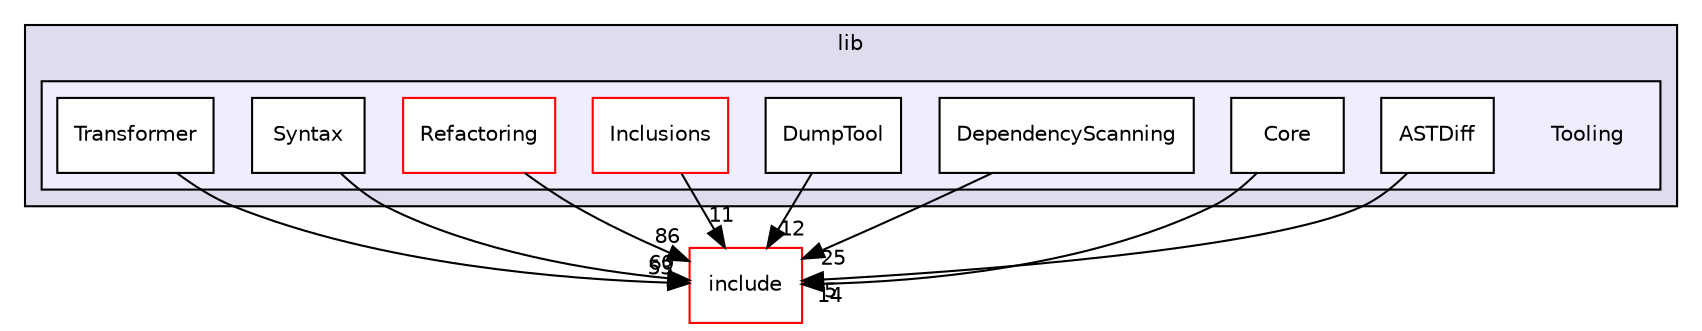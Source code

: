 digraph "lib/Tooling" {
  bgcolor=transparent;
  compound=true
  node [ fontsize="10", fontname="Helvetica"];
  edge [ labelfontsize="10", labelfontname="Helvetica"];
  subgraph clusterdir_97aefd0d527b934f1d99a682da8fe6a9 {
    graph [ bgcolor="#ddddee", pencolor="black", label="lib" fontname="Helvetica", fontsize="10", URL="dir_97aefd0d527b934f1d99a682da8fe6a9.html"]
  subgraph clusterdir_c4270fa7a06cd7372c7af2452fb3367e {
    graph [ bgcolor="#eeeeff", pencolor="black", label="" URL="dir_c4270fa7a06cd7372c7af2452fb3367e.html"];
    dir_c4270fa7a06cd7372c7af2452fb3367e [shape=plaintext label="Tooling"];
    dir_664fdfe099ea90d263bba727c2a23f35 [shape=box label="ASTDiff" color="black" fillcolor="white" style="filled" URL="dir_664fdfe099ea90d263bba727c2a23f35.html"];
    dir_a185277bca4bef34cc189af07116b3ce [shape=box label="Core" color="black" fillcolor="white" style="filled" URL="dir_a185277bca4bef34cc189af07116b3ce.html"];
    dir_0401983ff919e10e15cea8062239e19e [shape=box label="DependencyScanning" color="black" fillcolor="white" style="filled" URL="dir_0401983ff919e10e15cea8062239e19e.html"];
    dir_4ca113502b31777988f7aa6f37f6ed7c [shape=box label="DumpTool" color="black" fillcolor="white" style="filled" URL="dir_4ca113502b31777988f7aa6f37f6ed7c.html"];
    dir_c2976703cf7c61a24953ee83da631878 [shape=box label="Inclusions" color="red" fillcolor="white" style="filled" URL="dir_c2976703cf7c61a24953ee83da631878.html"];
    dir_fd59975060ceb1c62f940102f7f6fbcd [shape=box label="Refactoring" color="red" fillcolor="white" style="filled" URL="dir_fd59975060ceb1c62f940102f7f6fbcd.html"];
    dir_b207e0eda86654f1f9e47751ddd3b478 [shape=box label="Syntax" color="black" fillcolor="white" style="filled" URL="dir_b207e0eda86654f1f9e47751ddd3b478.html"];
    dir_76fbc48793cb2963eb21dfab11be1881 [shape=box label="Transformer" color="black" fillcolor="white" style="filled" URL="dir_76fbc48793cb2963eb21dfab11be1881.html"];
  }
  }
  dir_d44c64559bbebec7f509842c48db8b23 [shape=box label="include" color="red" URL="dir_d44c64559bbebec7f509842c48db8b23.html"];
  dir_664fdfe099ea90d263bba727c2a23f35->dir_d44c64559bbebec7f509842c48db8b23 [headlabel="5", labeldistance=1.5 headhref="dir_000062_000001.html"];
  dir_a185277bca4bef34cc189af07116b3ce->dir_d44c64559bbebec7f509842c48db8b23 [headlabel="14", labeldistance=1.5 headhref="dir_000063_000001.html"];
  dir_4ca113502b31777988f7aa6f37f6ed7c->dir_d44c64559bbebec7f509842c48db8b23 [headlabel="12", labeldistance=1.5 headhref="dir_000065_000001.html"];
  dir_0401983ff919e10e15cea8062239e19e->dir_d44c64559bbebec7f509842c48db8b23 [headlabel="25", labeldistance=1.5 headhref="dir_000064_000001.html"];
  dir_fd59975060ceb1c62f940102f7f6fbcd->dir_d44c64559bbebec7f509842c48db8b23 [headlabel="86", labeldistance=1.5 headhref="dir_000068_000001.html"];
  dir_b207e0eda86654f1f9e47751ddd3b478->dir_d44c64559bbebec7f509842c48db8b23 [headlabel="60", labeldistance=1.5 headhref="dir_000069_000001.html"];
  dir_c2976703cf7c61a24953ee83da631878->dir_d44c64559bbebec7f509842c48db8b23 [headlabel="11", labeldistance=1.5 headhref="dir_000066_000001.html"];
  dir_76fbc48793cb2963eb21dfab11be1881->dir_d44c64559bbebec7f509842c48db8b23 [headlabel="53", labeldistance=1.5 headhref="dir_000070_000001.html"];
}
